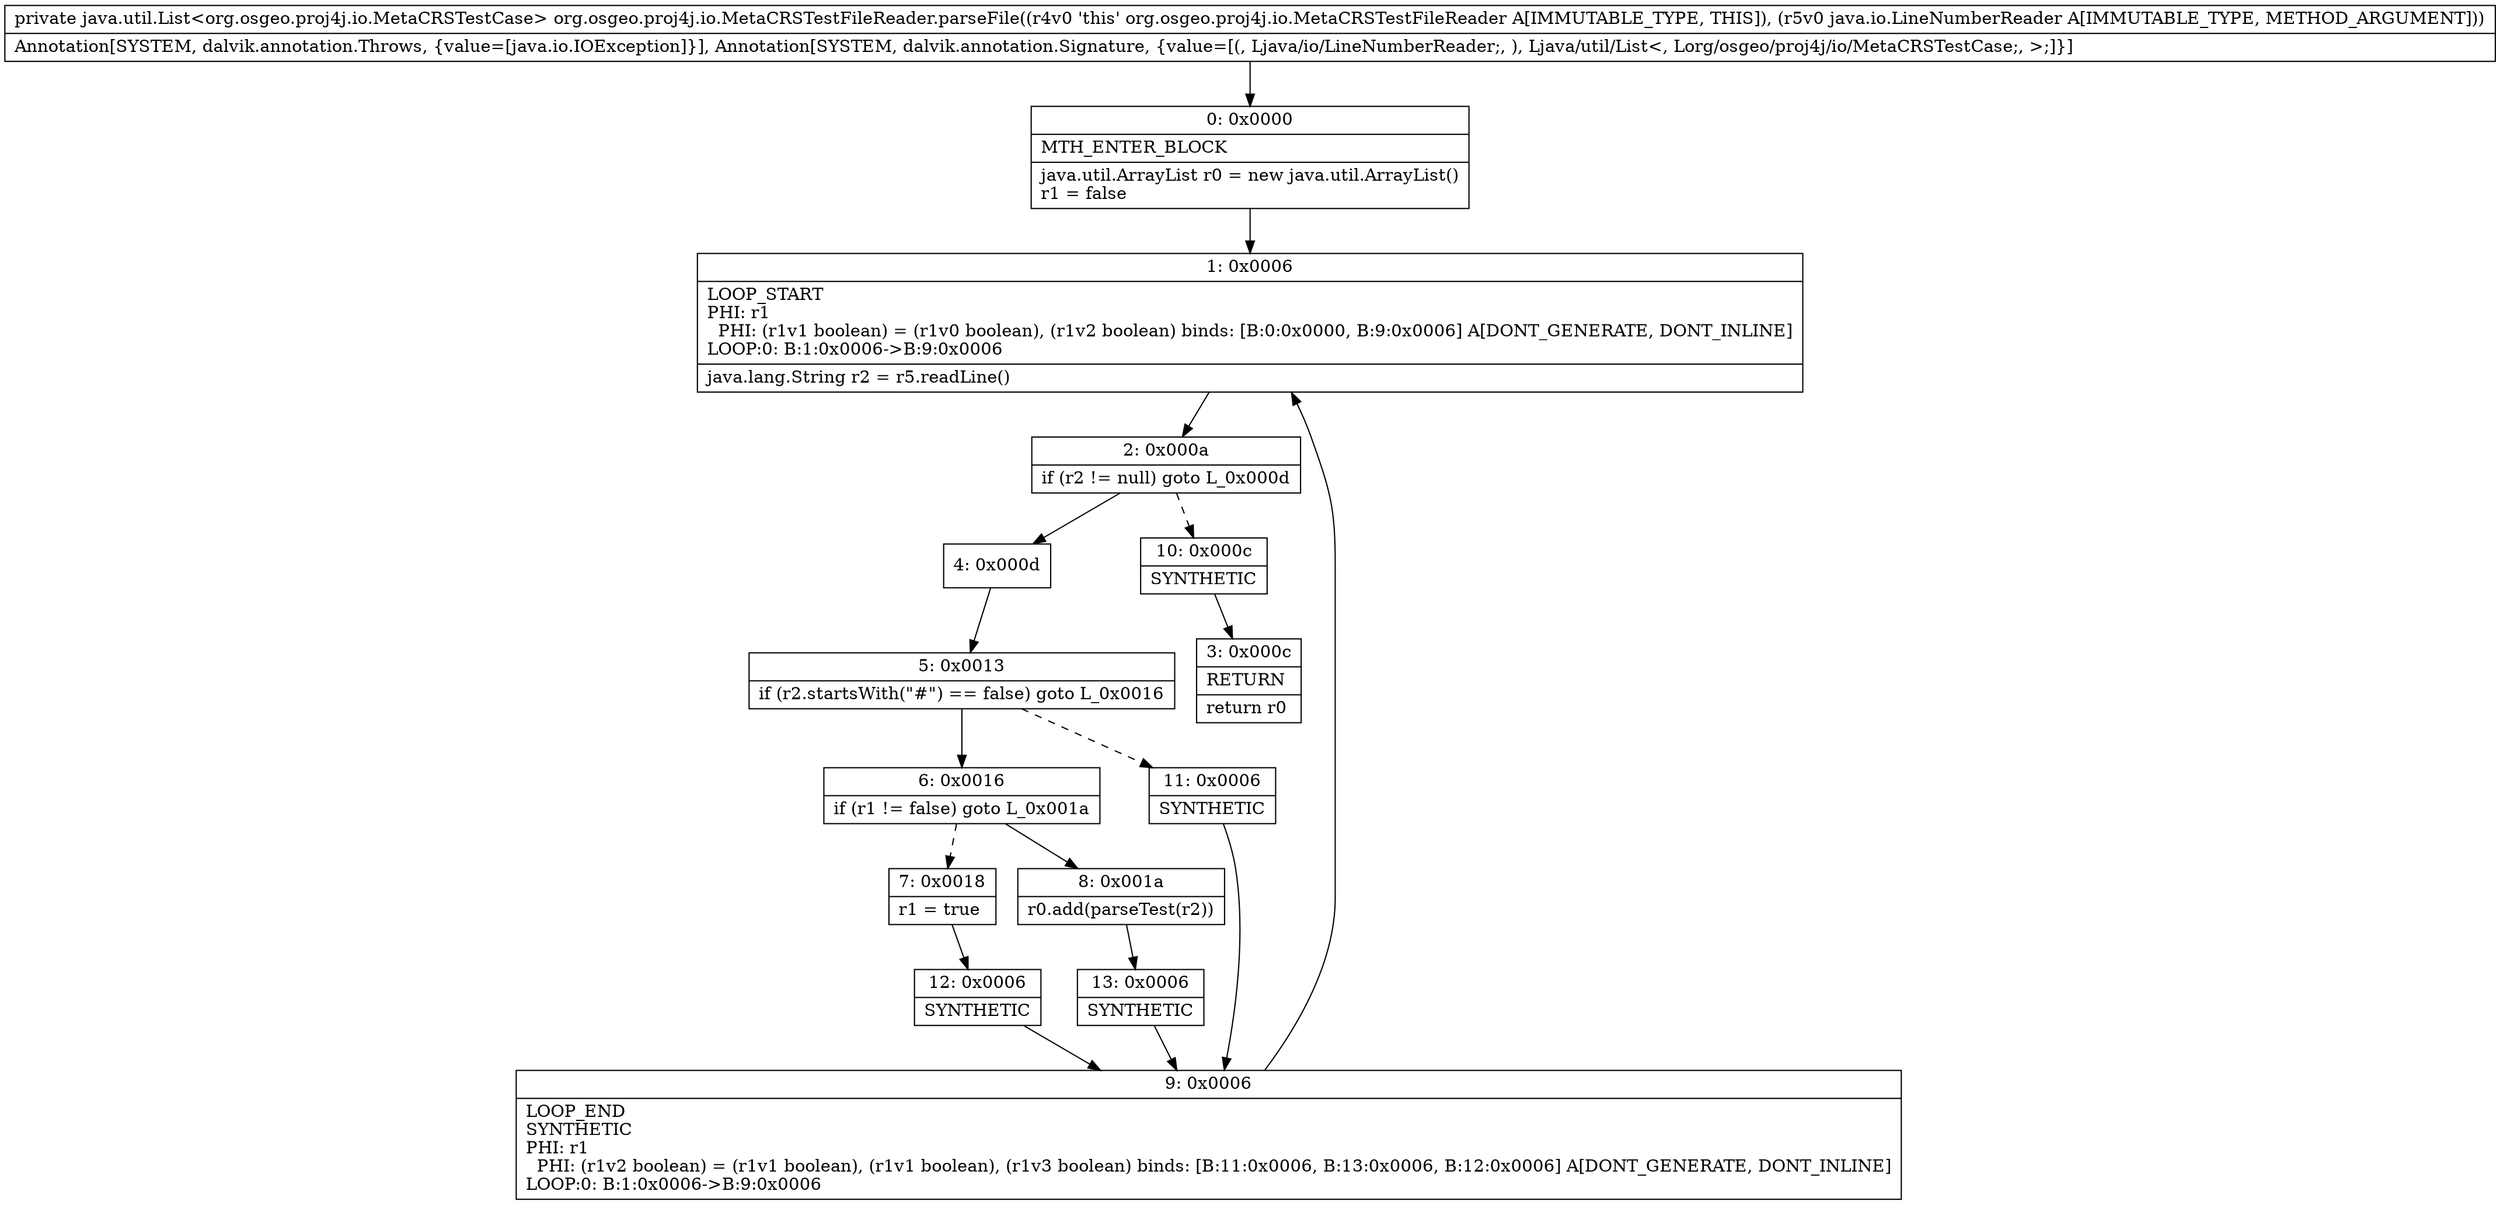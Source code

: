 digraph "CFG fororg.osgeo.proj4j.io.MetaCRSTestFileReader.parseFile(Ljava\/io\/LineNumberReader;)Ljava\/util\/List;" {
Node_0 [shape=record,label="{0\:\ 0x0000|MTH_ENTER_BLOCK\l|java.util.ArrayList r0 = new java.util.ArrayList()\lr1 = false\l}"];
Node_1 [shape=record,label="{1\:\ 0x0006|LOOP_START\lPHI: r1 \l  PHI: (r1v1 boolean) = (r1v0 boolean), (r1v2 boolean) binds: [B:0:0x0000, B:9:0x0006] A[DONT_GENERATE, DONT_INLINE]\lLOOP:0: B:1:0x0006\-\>B:9:0x0006\l|java.lang.String r2 = r5.readLine()\l}"];
Node_2 [shape=record,label="{2\:\ 0x000a|if (r2 != null) goto L_0x000d\l}"];
Node_3 [shape=record,label="{3\:\ 0x000c|RETURN\l|return r0\l}"];
Node_4 [shape=record,label="{4\:\ 0x000d}"];
Node_5 [shape=record,label="{5\:\ 0x0013|if (r2.startsWith(\"#\") == false) goto L_0x0016\l}"];
Node_6 [shape=record,label="{6\:\ 0x0016|if (r1 != false) goto L_0x001a\l}"];
Node_7 [shape=record,label="{7\:\ 0x0018|r1 = true\l}"];
Node_8 [shape=record,label="{8\:\ 0x001a|r0.add(parseTest(r2))\l}"];
Node_9 [shape=record,label="{9\:\ 0x0006|LOOP_END\lSYNTHETIC\lPHI: r1 \l  PHI: (r1v2 boolean) = (r1v1 boolean), (r1v1 boolean), (r1v3 boolean) binds: [B:11:0x0006, B:13:0x0006, B:12:0x0006] A[DONT_GENERATE, DONT_INLINE]\lLOOP:0: B:1:0x0006\-\>B:9:0x0006\l}"];
Node_10 [shape=record,label="{10\:\ 0x000c|SYNTHETIC\l}"];
Node_11 [shape=record,label="{11\:\ 0x0006|SYNTHETIC\l}"];
Node_12 [shape=record,label="{12\:\ 0x0006|SYNTHETIC\l}"];
Node_13 [shape=record,label="{13\:\ 0x0006|SYNTHETIC\l}"];
MethodNode[shape=record,label="{private java.util.List\<org.osgeo.proj4j.io.MetaCRSTestCase\> org.osgeo.proj4j.io.MetaCRSTestFileReader.parseFile((r4v0 'this' org.osgeo.proj4j.io.MetaCRSTestFileReader A[IMMUTABLE_TYPE, THIS]), (r5v0 java.io.LineNumberReader A[IMMUTABLE_TYPE, METHOD_ARGUMENT]))  | Annotation[SYSTEM, dalvik.annotation.Throws, \{value=[java.io.IOException]\}], Annotation[SYSTEM, dalvik.annotation.Signature, \{value=[(, Ljava\/io\/LineNumberReader;, ), Ljava\/util\/List\<, Lorg\/osgeo\/proj4j\/io\/MetaCRSTestCase;, \>;]\}]\l}"];
MethodNode -> Node_0;
Node_0 -> Node_1;
Node_1 -> Node_2;
Node_2 -> Node_4;
Node_2 -> Node_10[style=dashed];
Node_4 -> Node_5;
Node_5 -> Node_6;
Node_5 -> Node_11[style=dashed];
Node_6 -> Node_7[style=dashed];
Node_6 -> Node_8;
Node_7 -> Node_12;
Node_8 -> Node_13;
Node_9 -> Node_1;
Node_10 -> Node_3;
Node_11 -> Node_9;
Node_12 -> Node_9;
Node_13 -> Node_9;
}

